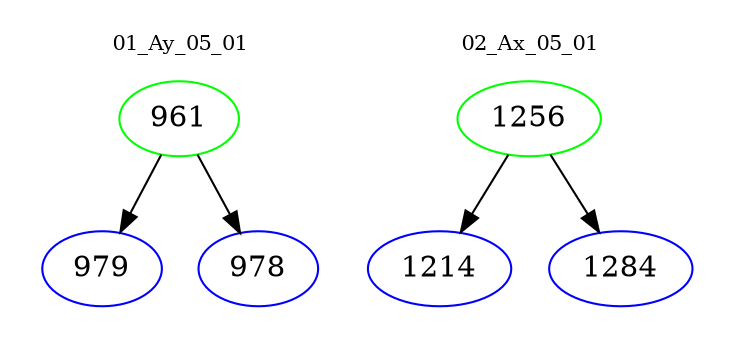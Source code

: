digraph{
subgraph cluster_0 {
color = white
label = "01_Ay_05_01";
fontsize=10;
T0_961 [label="961", color="green"]
T0_961 -> T0_979 [color="black"]
T0_979 [label="979", color="blue"]
T0_961 -> T0_978 [color="black"]
T0_978 [label="978", color="blue"]
}
subgraph cluster_1 {
color = white
label = "02_Ax_05_01";
fontsize=10;
T1_1256 [label="1256", color="green"]
T1_1256 -> T1_1214 [color="black"]
T1_1214 [label="1214", color="blue"]
T1_1256 -> T1_1284 [color="black"]
T1_1284 [label="1284", color="blue"]
}
}
